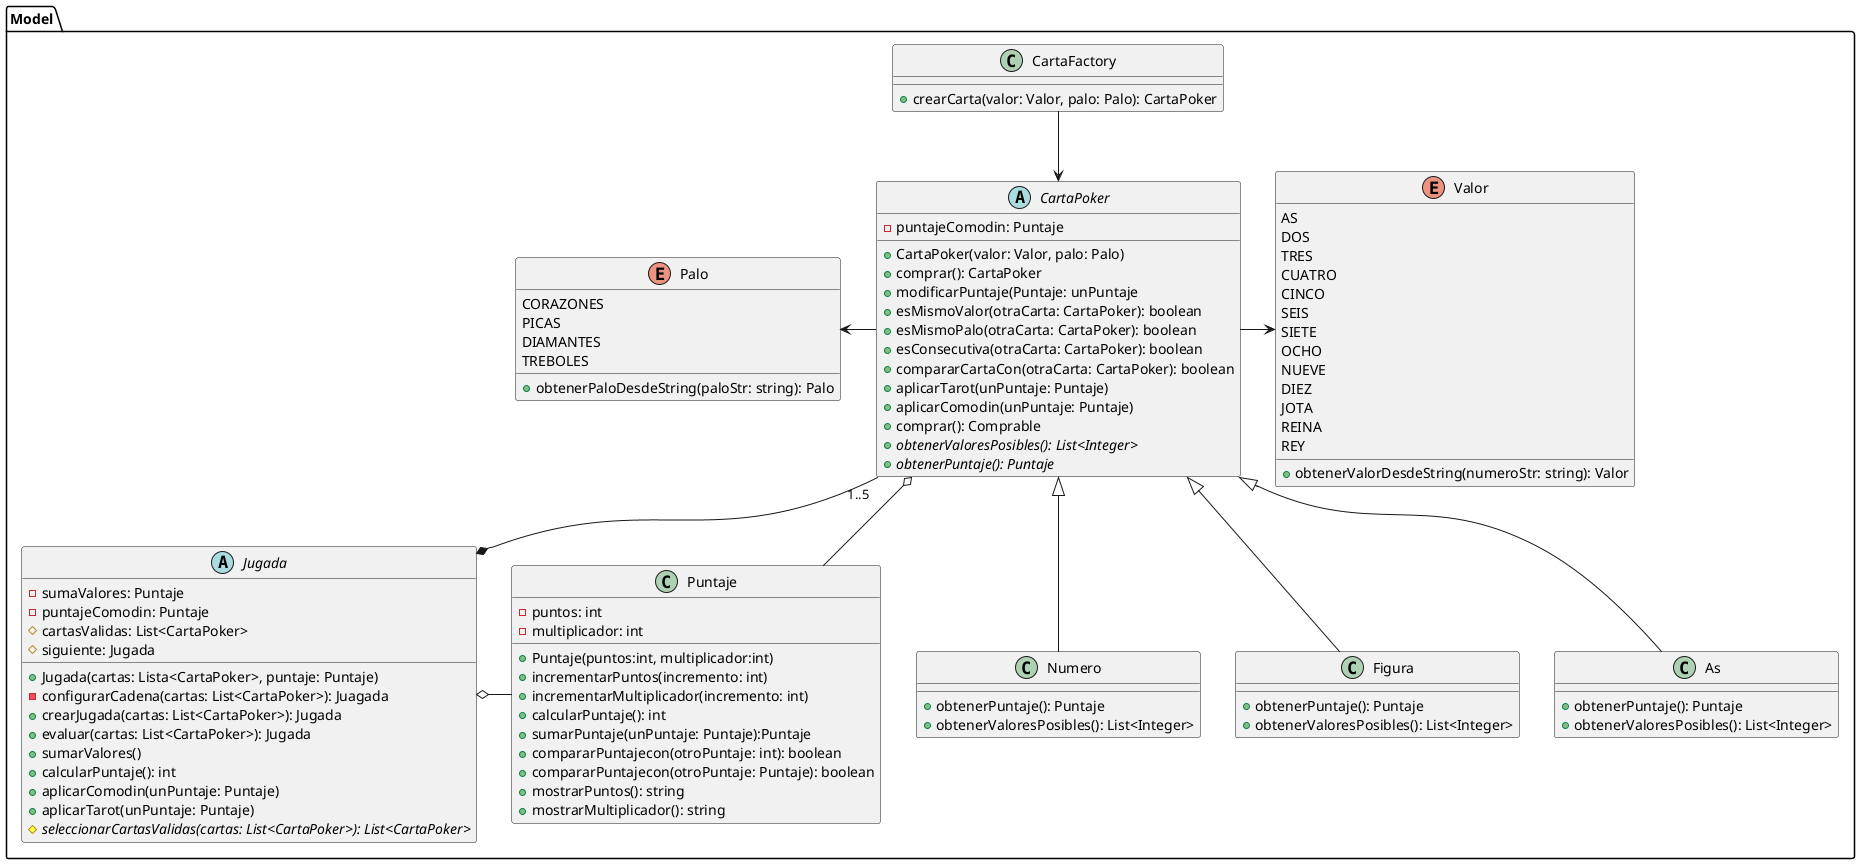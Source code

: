 @startuml
package Model {

    class Puntaje {
        - puntos: int
        - multiplicador: int

        + Puntaje(puntos:int, multiplicador:int)
        + incrementarPuntos(incremento: int)
        + incrementarMultiplicador(incremento: int)
        + calcularPuntaje(): int
        + sumarPuntaje(unPuntaje: Puntaje):Puntaje
        + compararPuntajecon(otroPuntaje: int): boolean
        + compararPuntajecon(otroPuntaje: Puntaje): boolean
        + mostrarPuntos(): string
        + mostrarMultiplicador(): string
    }

    abstract class CartaPoker {
        - puntajeComodin: Puntaje

        + CartaPoker(valor: Valor, palo: Palo)
        + comprar(): CartaPoker
        + modificarPuntaje(Puntaje: unPuntaje
        + esMismoValor(otraCarta: CartaPoker): boolean
        + esMismoPalo(otraCarta: CartaPoker): boolean
        + esConsecutiva(otraCarta: CartaPoker): boolean
        + compararCartaCon(otraCarta: CartaPoker): boolean
        + aplicarTarot(unPuntaje: Puntaje)
        + aplicarComodin(unPuntaje: Puntaje)
        + comprar(): Comprable
        + {abstract}obtenerValoresPosibles(): List<Integer>
        + {abstract}obtenerPuntaje(): Puntaje
    }

    abstract class Jugada {
        - sumaValores: Puntaje
        - puntajeComodin: Puntaje
        # cartasValidas: List<CartaPoker>
        # siguiente: Jugada

        + Jugada(cartas: Lista<CartaPoker>, puntaje: Puntaje)
        - configurarCadena(cartas: List<CartaPoker>): Juagada
        + crearJugada(cartas: List<CartaPoker>): Jugada
        + evaluar(cartas: List<CartaPoker>): Jugada
        + sumarValores()
        + calcularPuntaje(): int
        + aplicarComodin(unPuntaje: Puntaje)
        + aplicarTarot(unPuntaje: Puntaje)
        # {abstract}seleccionarCartasValidas(cartas: List<CartaPoker>): List<CartaPoker>
    }

    class CartaFactory {
        + crearCarta(valor: Valor, palo: Palo): CartaPoker
    }

    class Numero {
       + obtenerPuntaje(): Puntaje
       + obtenerValoresPosibles(): List<Integer>
    }

    class Figura {
       + obtenerPuntaje(): Puntaje
       + obtenerValoresPosibles(): List<Integer>
    }

    class As {
       + obtenerPuntaje(): Puntaje
       + obtenerValoresPosibles(): List<Integer>
    }

    enum Palo{
        CORAZONES
        PICAS
        DIAMANTES
        TREBOLES

        + obtenerPaloDesdeString(paloStr: string): Palo
    }

    enum Valor {
       AS
       DOS
       TRES
       CUATRO
       CINCO
       SEIS
       SIETE
       OCHO
       NUEVE
       DIEZ
       JOTA
       REINA
       REY

        + obtenerValorDesdeString(numeroStr: string): Valor
    }


    Jugada *-up- "1..5"CartaPoker
    Jugada o-right- Puntaje
    CartaPoker o-- Puntaje

    CartaFactory -down-> CartaPoker
    Numero -up-|> CartaPoker
    Figura -up-|> CartaPoker
    As -up-|> CartaPoker

    CartaPoker -left-> Palo
    CartaPoker -right-> Valor
}
@enduml